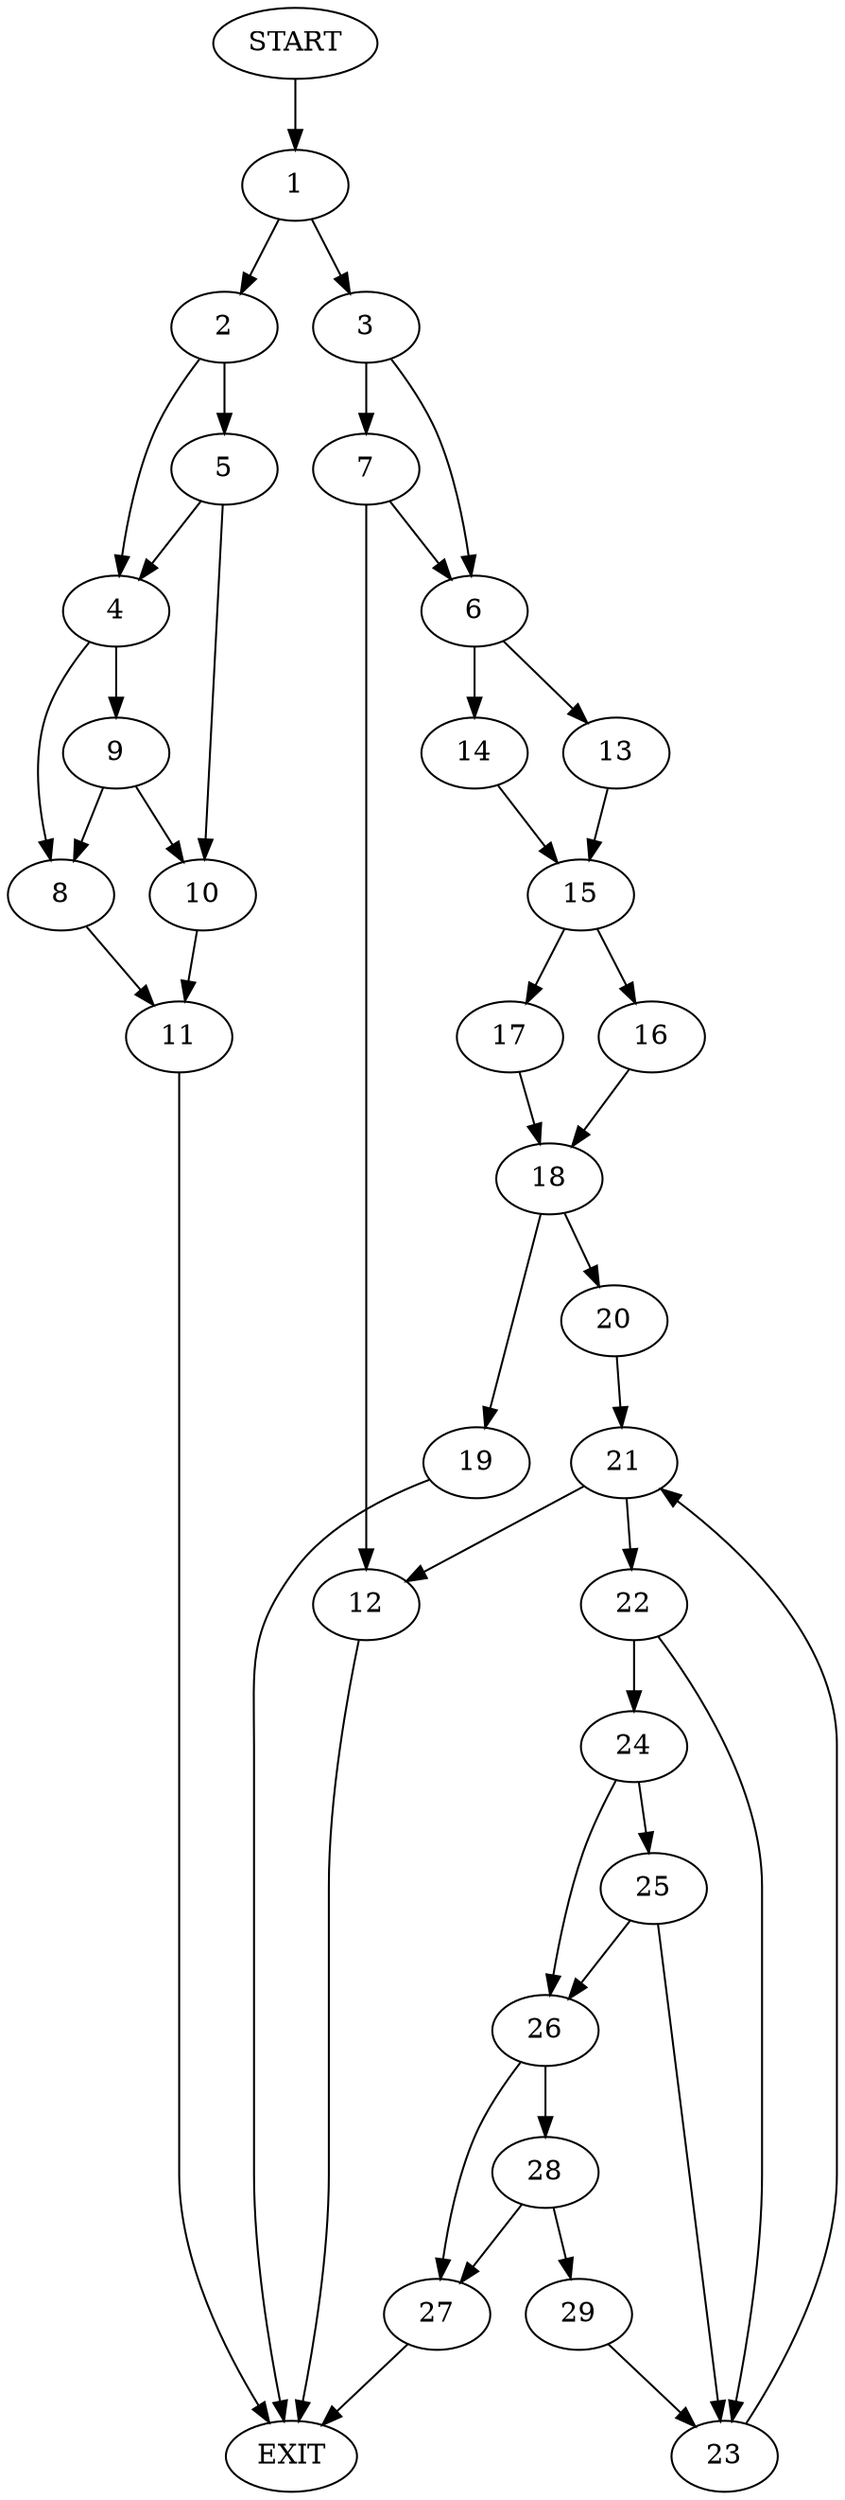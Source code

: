 digraph {
0 [label="START"]
30 [label="EXIT"]
0 -> 1
1 -> 2
1 -> 3
2 -> 4
2 -> 5
3 -> 6
3 -> 7
4 -> 8
4 -> 9
5 -> 4
5 -> 10
10 -> 11
8 -> 11
9 -> 8
9 -> 10
11 -> 30
7 -> 6
7 -> 12
6 -> 13
6 -> 14
12 -> 30
13 -> 15
14 -> 15
15 -> 16
15 -> 17
16 -> 18
17 -> 18
18 -> 19
18 -> 20
19 -> 30
20 -> 21
21 -> 12
21 -> 22
22 -> 23
22 -> 24
24 -> 25
24 -> 26
23 -> 21
26 -> 27
26 -> 28
25 -> 26
25 -> 23
27 -> 30
28 -> 27
28 -> 29
29 -> 23
}
